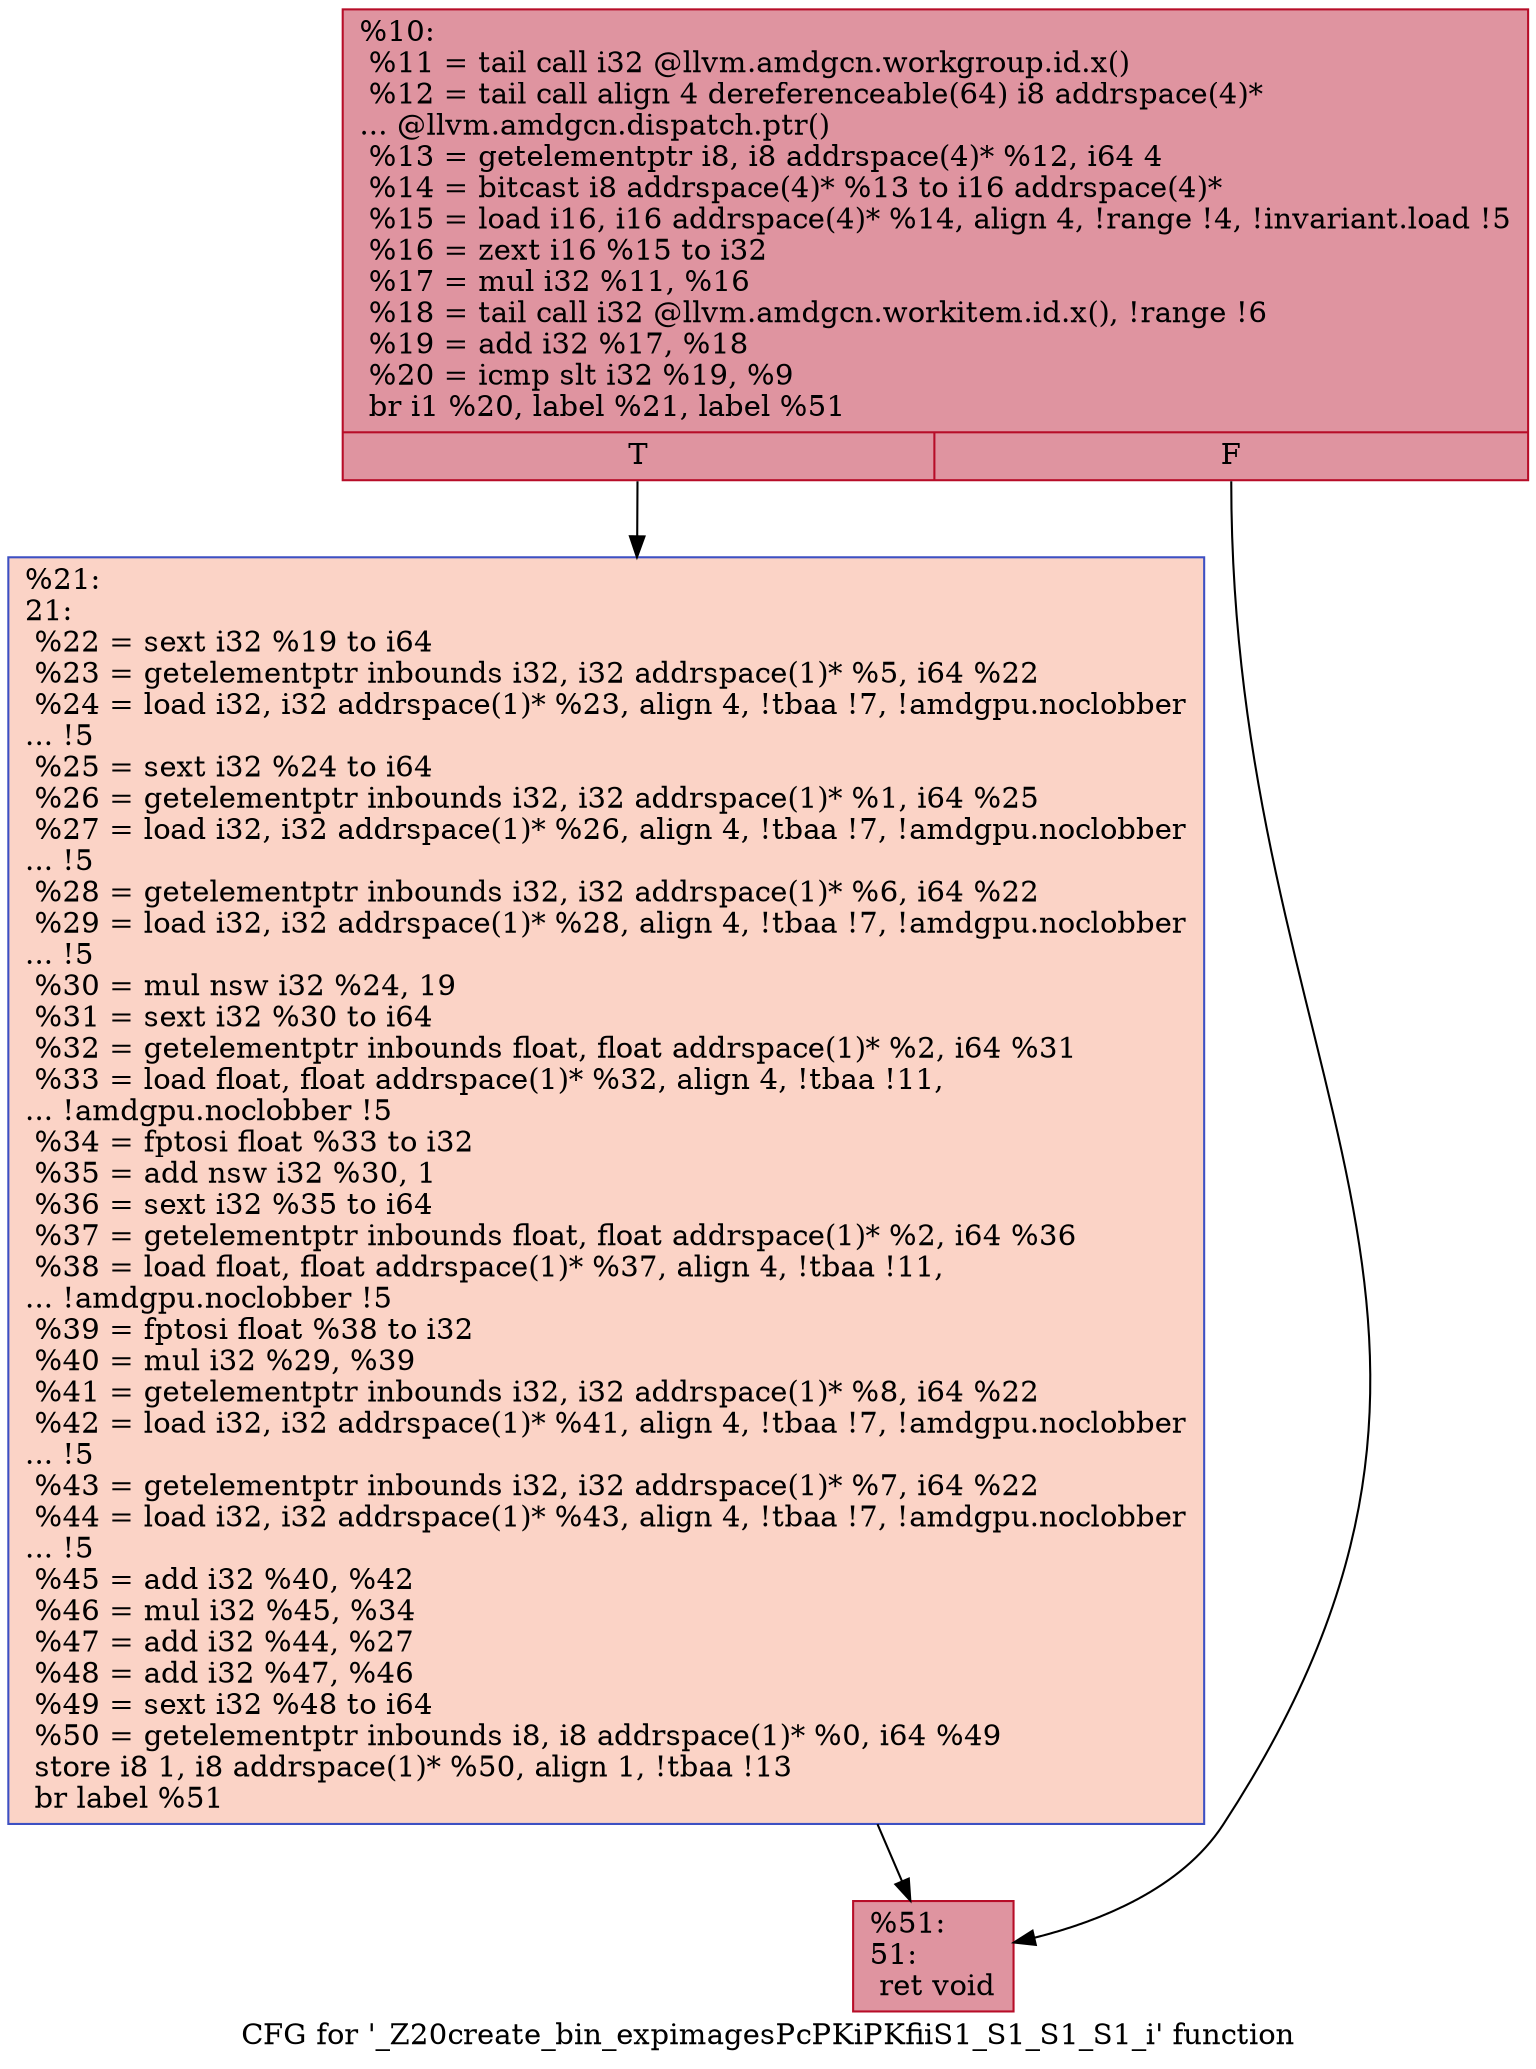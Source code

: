 digraph "CFG for '_Z20create_bin_expimagesPcPKiPKfiiS1_S1_S1_S1_i' function" {
	label="CFG for '_Z20create_bin_expimagesPcPKiPKfiiS1_S1_S1_S1_i' function";

	Node0x4aa9690 [shape=record,color="#b70d28ff", style=filled, fillcolor="#b70d2870",label="{%10:\l  %11 = tail call i32 @llvm.amdgcn.workgroup.id.x()\l  %12 = tail call align 4 dereferenceable(64) i8 addrspace(4)*\l... @llvm.amdgcn.dispatch.ptr()\l  %13 = getelementptr i8, i8 addrspace(4)* %12, i64 4\l  %14 = bitcast i8 addrspace(4)* %13 to i16 addrspace(4)*\l  %15 = load i16, i16 addrspace(4)* %14, align 4, !range !4, !invariant.load !5\l  %16 = zext i16 %15 to i32\l  %17 = mul i32 %11, %16\l  %18 = tail call i32 @llvm.amdgcn.workitem.id.x(), !range !6\l  %19 = add i32 %17, %18\l  %20 = icmp slt i32 %19, %9\l  br i1 %20, label %21, label %51\l|{<s0>T|<s1>F}}"];
	Node0x4aa9690:s0 -> Node0x4aab870;
	Node0x4aa9690:s1 -> Node0x4aab900;
	Node0x4aab870 [shape=record,color="#3d50c3ff", style=filled, fillcolor="#f59c7d70",label="{%21:\l21:                                               \l  %22 = sext i32 %19 to i64\l  %23 = getelementptr inbounds i32, i32 addrspace(1)* %5, i64 %22\l  %24 = load i32, i32 addrspace(1)* %23, align 4, !tbaa !7, !amdgpu.noclobber\l... !5\l  %25 = sext i32 %24 to i64\l  %26 = getelementptr inbounds i32, i32 addrspace(1)* %1, i64 %25\l  %27 = load i32, i32 addrspace(1)* %26, align 4, !tbaa !7, !amdgpu.noclobber\l... !5\l  %28 = getelementptr inbounds i32, i32 addrspace(1)* %6, i64 %22\l  %29 = load i32, i32 addrspace(1)* %28, align 4, !tbaa !7, !amdgpu.noclobber\l... !5\l  %30 = mul nsw i32 %24, 19\l  %31 = sext i32 %30 to i64\l  %32 = getelementptr inbounds float, float addrspace(1)* %2, i64 %31\l  %33 = load float, float addrspace(1)* %32, align 4, !tbaa !11,\l... !amdgpu.noclobber !5\l  %34 = fptosi float %33 to i32\l  %35 = add nsw i32 %30, 1\l  %36 = sext i32 %35 to i64\l  %37 = getelementptr inbounds float, float addrspace(1)* %2, i64 %36\l  %38 = load float, float addrspace(1)* %37, align 4, !tbaa !11,\l... !amdgpu.noclobber !5\l  %39 = fptosi float %38 to i32\l  %40 = mul i32 %29, %39\l  %41 = getelementptr inbounds i32, i32 addrspace(1)* %8, i64 %22\l  %42 = load i32, i32 addrspace(1)* %41, align 4, !tbaa !7, !amdgpu.noclobber\l... !5\l  %43 = getelementptr inbounds i32, i32 addrspace(1)* %7, i64 %22\l  %44 = load i32, i32 addrspace(1)* %43, align 4, !tbaa !7, !amdgpu.noclobber\l... !5\l  %45 = add i32 %40, %42\l  %46 = mul i32 %45, %34\l  %47 = add i32 %44, %27\l  %48 = add i32 %47, %46\l  %49 = sext i32 %48 to i64\l  %50 = getelementptr inbounds i8, i8 addrspace(1)* %0, i64 %49\l  store i8 1, i8 addrspace(1)* %50, align 1, !tbaa !13\l  br label %51\l}"];
	Node0x4aab870 -> Node0x4aab900;
	Node0x4aab900 [shape=record,color="#b70d28ff", style=filled, fillcolor="#b70d2870",label="{%51:\l51:                                               \l  ret void\l}"];
}
